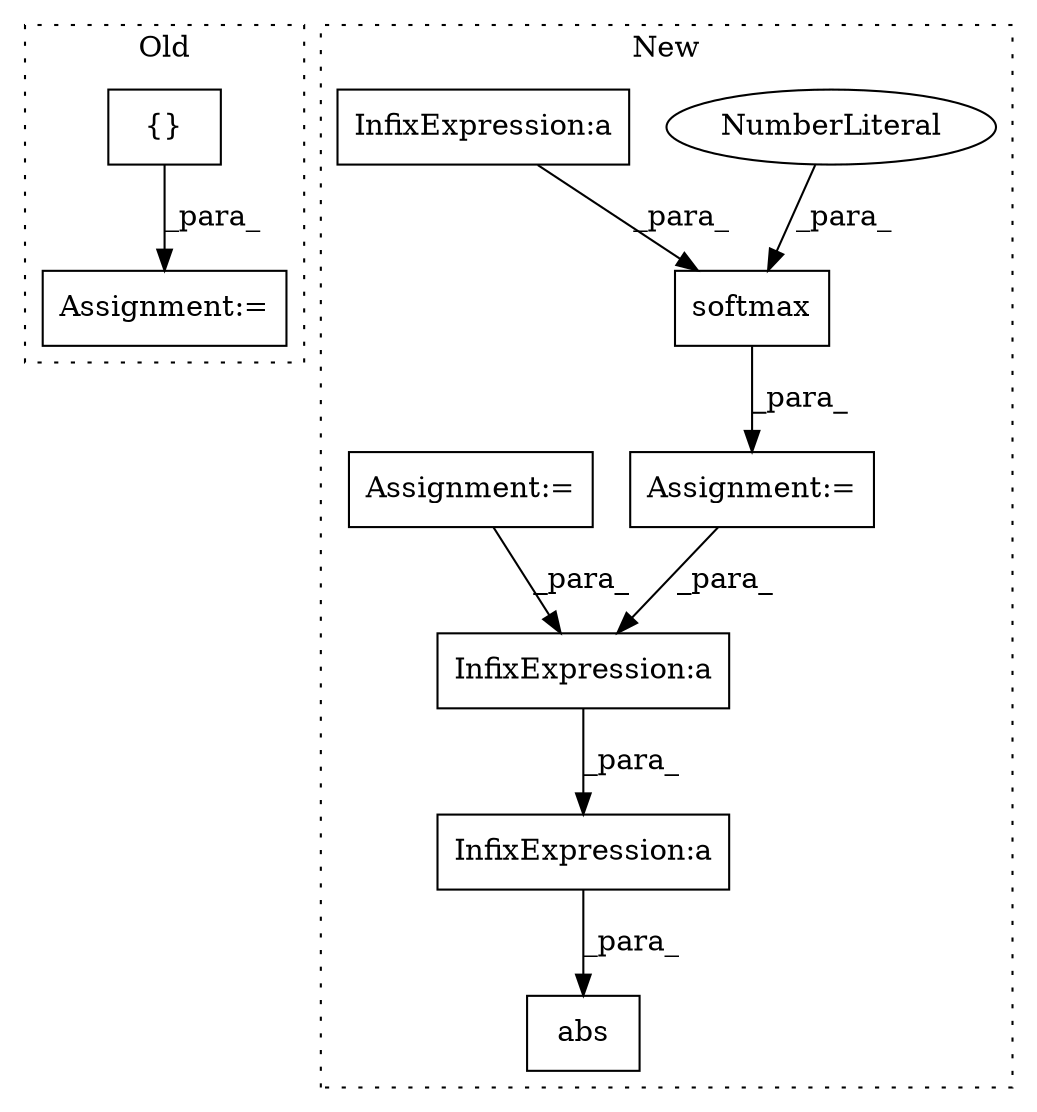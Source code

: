 digraph G {
subgraph cluster0 {
1 [label="{}" a="4" s="3953,3958" l="1,1" shape="box"];
3 [label="Assignment:=" a="7" s="3915" l="1" shape="box"];
label = "Old";
style="dotted";
}
subgraph cluster1 {
2 [label="softmax" a="32" s="4941,4960" l="8,1" shape="box"];
4 [label="Assignment:=" a="7" s="4939" l="1" shape="box"];
5 [label="NumberLiteral" a="34" s="4959" l="1" shape="ellipse"];
6 [label="InfixExpression:a" a="27" s="3630" l="3" shape="box"];
7 [label="InfixExpression:a" a="27" s="5058" l="3" shape="box"];
8 [label="InfixExpression:a" a="27" s="5071" l="3" shape="box"];
9 [label="abs" a="32" s="5040,5075" l="4,1" shape="box"];
10 [label="Assignment:=" a="7" s="4897" l="1" shape="box"];
label = "New";
style="dotted";
}
1 -> 3 [label="_para_"];
2 -> 4 [label="_para_"];
4 -> 7 [label="_para_"];
5 -> 2 [label="_para_"];
6 -> 2 [label="_para_"];
7 -> 8 [label="_para_"];
8 -> 9 [label="_para_"];
10 -> 7 [label="_para_"];
}